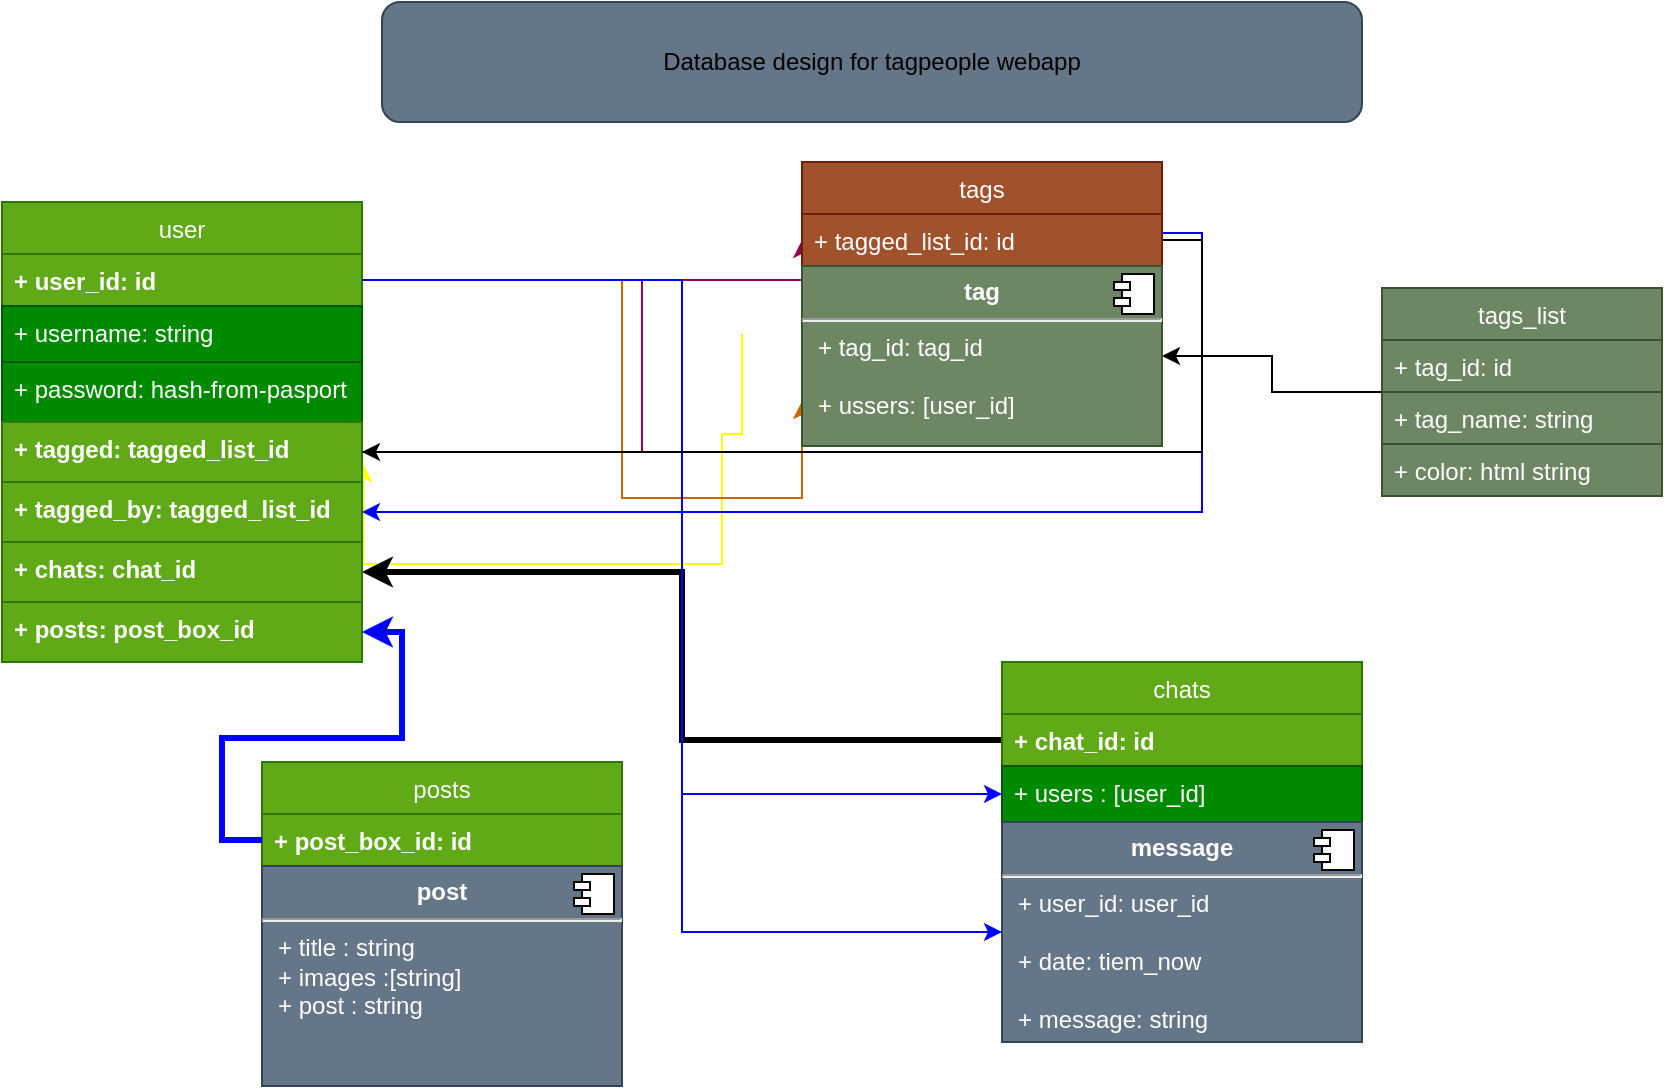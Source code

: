 <mxfile version="13.6.2" type="device"><diagram id="C23kgu8_vNM5LReywqZX" name="Page-1"><mxGraphModel dx="958" dy="632" grid="1" gridSize="10" guides="1" tooltips="1" connect="1" arrows="1" fold="1" page="1" pageScale="1" pageWidth="850" pageHeight="1100" math="0" shadow="0"><root><mxCell id="0"/><mxCell id="1" parent="0"/><mxCell id="bz0pX8rrfKoDWqucz6V6-45" style="edgeStyle=orthogonalEdgeStyle;rounded=0;orthogonalLoop=1;jettySize=auto;html=1;entryX=1;entryY=0.5;entryDx=0;entryDy=0;" parent="1" source="bz0pX8rrfKoDWqucz6V6-20" target="bz0pX8rrfKoDWqucz6V6-26" edge="1"><mxGeometry relative="1" as="geometry"/></mxCell><mxCell id="bz0pX8rrfKoDWqucz6V6-48" style="edgeStyle=orthogonalEdgeStyle;rounded=0;orthogonalLoop=1;jettySize=auto;html=1;exitX=0;exitY=0.5;exitDx=0;exitDy=0;entryX=1.004;entryY=0.706;entryDx=0;entryDy=0;entryPerimeter=0;strokeColor=#FFFF00;" parent="1" target="bz0pX8rrfKoDWqucz6V6-8" edge="1"><mxGeometry relative="1" as="geometry"><mxPoint x="370" y="186" as="sourcePoint"/><Array as="points"><mxPoint x="360" y="236"/><mxPoint x="360" y="301"/></Array></mxGeometry></mxCell><mxCell id="bz0pX8rrfKoDWqucz6V6-49" style="edgeStyle=orthogonalEdgeStyle;rounded=0;orthogonalLoop=1;jettySize=auto;html=1;exitX=0;exitY=0.5;exitDx=0;exitDy=0;entryX=1;entryY=0.5;entryDx=0;entryDy=0;strokeWidth=3;" parent="1" source="bz0pX8rrfKoDWqucz6V6-35" target="bz0pX8rrfKoDWqucz6V6-6" edge="1"><mxGeometry relative="1" as="geometry"/></mxCell><mxCell id="bz0pX8rrfKoDWqucz6V6-52" value="" style="rounded=1;whiteSpace=wrap;html=1;fillColor=#647687;strokeColor=#314354;fontColor=#ffffff;" parent="1" vertex="1"><mxGeometry x="190" y="20" width="490" height="60" as="geometry"/></mxCell><mxCell id="bz0pX8rrfKoDWqucz6V6-53" value="Database design for tagpeople webapp" style="text;html=1;strokeColor=none;fillColor=none;align=center;verticalAlign=middle;whiteSpace=wrap;rounded=0;" parent="1" vertex="1"><mxGeometry x="190" y="40" width="490" height="20" as="geometry"/></mxCell><mxCell id="bz0pX8rrfKoDWqucz6V6-1" value="user" style="swimlane;fontStyle=0;childLayout=stackLayout;horizontal=1;startSize=26;fillColor=#60a917;horizontalStack=0;resizeParent=1;resizeParentMax=0;resizeLast=0;collapsible=1;marginBottom=0;strokeColor=#2D7600;fontColor=#ffffff;" parent="1" vertex="1"><mxGeometry y="120" width="180" height="230" as="geometry"><mxRectangle x="130" y="170" width="60" height="26" as="alternateBounds"/></mxGeometry></mxCell><mxCell id="bz0pX8rrfKoDWqucz6V6-3" value="+ user_id: id" style="text;strokeColor=#2D7600;fillColor=#60a917;align=left;verticalAlign=top;spacingLeft=4;spacingRight=4;overflow=hidden;rotatable=0;points=[[0,0.5],[1,0.5]];portConstraint=eastwest;fontStyle=1;fontColor=#ffffff;" parent="bz0pX8rrfKoDWqucz6V6-1" vertex="1"><mxGeometry y="26" width="180" height="26" as="geometry"/></mxCell><mxCell id="bz0pX8rrfKoDWqucz6V6-4" value="+ username: string&#10;" style="text;strokeColor=#005700;fillColor=#008a00;align=left;verticalAlign=top;spacingLeft=4;spacingRight=4;overflow=hidden;rotatable=0;points=[[0,0.5],[1,0.5]];portConstraint=eastwest;fontColor=#ffffff;" parent="bz0pX8rrfKoDWqucz6V6-1" vertex="1"><mxGeometry y="52" width="180" height="28" as="geometry"/></mxCell><mxCell id="bz0pX8rrfKoDWqucz6V6-5" value="+ password: hash-from-pasport" style="text;strokeColor=#005700;fillColor=#008a00;align=left;verticalAlign=top;spacingLeft=4;spacingRight=4;overflow=hidden;rotatable=0;points=[[0,0.5],[1,0.5]];portConstraint=eastwest;fontColor=#ffffff;" parent="bz0pX8rrfKoDWqucz6V6-1" vertex="1"><mxGeometry y="80" width="180" height="30" as="geometry"/></mxCell><mxCell id="bz0pX8rrfKoDWqucz6V6-8" value="+ tagged: tagged_list_id" style="text;strokeColor=#2D7600;fillColor=#60a917;align=left;verticalAlign=top;spacingLeft=4;spacingRight=4;overflow=hidden;rotatable=0;points=[[0,0.5],[1,0.5]];portConstraint=eastwest;fontStyle=1;fontColor=#ffffff;" parent="bz0pX8rrfKoDWqucz6V6-1" vertex="1"><mxGeometry y="110" width="180" height="30" as="geometry"/></mxCell><mxCell id="bz0pX8rrfKoDWqucz6V6-7" value="+ tagged_by: tagged_list_id" style="text;strokeColor=#2D7600;fillColor=#60a917;align=left;verticalAlign=top;spacingLeft=4;spacingRight=4;overflow=hidden;rotatable=0;points=[[0,0.5],[1,0.5]];portConstraint=eastwest;fontStyle=1;fontColor=#ffffff;" parent="bz0pX8rrfKoDWqucz6V6-1" vertex="1"><mxGeometry y="140" width="180" height="30" as="geometry"/></mxCell><mxCell id="bz0pX8rrfKoDWqucz6V6-6" value="+ chats: chat_id" style="text;strokeColor=#2D7600;fillColor=#60a917;align=left;verticalAlign=top;spacingLeft=4;spacingRight=4;overflow=hidden;rotatable=0;points=[[0,0.5],[1,0.5]];portConstraint=eastwest;fontStyle=1;fontColor=#ffffff;" parent="bz0pX8rrfKoDWqucz6V6-1" vertex="1"><mxGeometry y="170" width="180" height="30" as="geometry"/></mxCell><mxCell id="bz0pX8rrfKoDWqucz6V6-10" value="+ posts: post_box_id" style="text;strokeColor=#2D7600;fillColor=#60a917;align=left;verticalAlign=top;spacingLeft=4;spacingRight=4;overflow=hidden;rotatable=0;points=[[0,0.5],[1,0.5]];portConstraint=eastwest;fontStyle=1;fontColor=#ffffff;" parent="bz0pX8rrfKoDWqucz6V6-1" vertex="1"><mxGeometry y="200" width="180" height="30" as="geometry"/></mxCell><mxCell id="bz0pX8rrfKoDWqucz6V6-57" style="edgeStyle=orthogonalEdgeStyle;rounded=0;orthogonalLoop=1;jettySize=auto;html=1;exitX=1;exitY=0.25;exitDx=0;exitDy=0;strokeColor=#0000FF;" parent="1" source="bz0pX8rrfKoDWqucz6V6-11" target="bz0pX8rrfKoDWqucz6V6-7" edge="1"><mxGeometry relative="1" as="geometry"/></mxCell><mxCell id="bz0pX8rrfKoDWqucz6V6-54" style="edgeStyle=orthogonalEdgeStyle;rounded=0;orthogonalLoop=1;jettySize=auto;html=1;exitX=1;exitY=0.5;exitDx=0;exitDy=0;entryX=0;entryY=0.75;entryDx=0;entryDy=0;strokeColor=#CC6600;" parent="1" source="bz0pX8rrfKoDWqucz6V6-3" target="bz0pX8rrfKoDWqucz6V6-26" edge="1"><mxGeometry relative="1" as="geometry"><Array as="points"><mxPoint x="310" y="159"/><mxPoint x="310" y="268"/></Array></mxGeometry></mxCell><mxCell id="bz0pX8rrfKoDWqucz6V6-56" style="edgeStyle=orthogonalEdgeStyle;rounded=0;orthogonalLoop=1;jettySize=auto;html=1;exitX=1;exitY=0.5;exitDx=0;exitDy=0;entryX=0;entryY=0.5;entryDx=0;entryDy=0;strokeColor=#99004D;" parent="1" source="bz0pX8rrfKoDWqucz6V6-8" target="bz0pX8rrfKoDWqucz6V6-12" edge="1"><mxGeometry relative="1" as="geometry"><Array as="points"><mxPoint x="320" y="245"/><mxPoint x="320" y="159"/></Array></mxGeometry></mxCell><mxCell id="bz0pX8rrfKoDWqucz6V6-34" value="chats" style="swimlane;fontStyle=0;childLayout=stackLayout;horizontal=1;startSize=26;fillColor=#60a917;horizontalStack=0;resizeParent=1;resizeParentMax=0;resizeLast=0;collapsible=1;marginBottom=0;strokeColor=#2D7600;fontColor=#ffffff;" parent="1" vertex="1"><mxGeometry x="500" y="350" width="180" height="190" as="geometry"><mxRectangle x="130" y="170" width="60" height="26" as="alternateBounds"/></mxGeometry></mxCell><mxCell id="bz0pX8rrfKoDWqucz6V6-35" value="+ chat_id: id" style="text;strokeColor=#2D7600;fillColor=#60a917;align=left;verticalAlign=top;spacingLeft=4;spacingRight=4;overflow=hidden;rotatable=0;points=[[0,0.5],[1,0.5]];portConstraint=eastwest;fontStyle=1;fontColor=#ffffff;" parent="bz0pX8rrfKoDWqucz6V6-34" vertex="1"><mxGeometry y="26" width="180" height="26" as="geometry"/></mxCell><mxCell id="bz0pX8rrfKoDWqucz6V6-36" value="+ users : [user_id]" style="text;strokeColor=#005700;fillColor=#008a00;align=left;verticalAlign=top;spacingLeft=4;spacingRight=4;overflow=hidden;rotatable=0;points=[[0,0.5],[1,0.5]];portConstraint=eastwest;fontColor=#ffffff;" parent="bz0pX8rrfKoDWqucz6V6-34" vertex="1"><mxGeometry y="52" width="180" height="28" as="geometry"/></mxCell><mxCell id="bz0pX8rrfKoDWqucz6V6-63" value="&lt;p style=&quot;margin: 0px ; margin-top: 6px ; text-align: center&quot;&gt;&lt;b&gt;message&lt;/b&gt;&lt;/p&gt;&lt;hr&gt;&lt;p style=&quot;margin: 0px ; margin-left: 8px&quot;&gt;+ user_id: user_id&lt;/p&gt;&lt;p style=&quot;margin: 0px ; margin-left: 8px&quot;&gt;&lt;br&gt;+ date: tiem_now&lt;/p&gt;&lt;p style=&quot;margin: 0px ; margin-left: 8px&quot;&gt;&lt;br&gt;&lt;/p&gt;&lt;p style=&quot;margin: 0px ; margin-left: 8px&quot;&gt;+ message: string&lt;/p&gt;&lt;p style=&quot;margin: 0px ; margin-left: 8px&quot;&gt;&lt;br&gt;&lt;/p&gt;" style="align=left;overflow=fill;html=1;dropTarget=0;fillColor=#647687;strokeColor=#314354;fontColor=#ffffff;" parent="bz0pX8rrfKoDWqucz6V6-34" vertex="1"><mxGeometry y="80" width="180" height="110" as="geometry"/></mxCell><mxCell id="bz0pX8rrfKoDWqucz6V6-64" value="" style="shape=component;jettyWidth=8;jettyHeight=4;" parent="bz0pX8rrfKoDWqucz6V6-63" vertex="1"><mxGeometry x="1" width="20" height="20" relative="1" as="geometry"><mxPoint x="-24" y="4" as="offset"/></mxGeometry></mxCell><mxCell id="bz0pX8rrfKoDWqucz6V6-58" style="edgeStyle=orthogonalEdgeStyle;rounded=0;orthogonalLoop=1;jettySize=auto;html=1;exitX=1;exitY=0.5;exitDx=0;exitDy=0;strokeColor=#0000FF;" parent="1" source="bz0pX8rrfKoDWqucz6V6-3" target="bz0pX8rrfKoDWqucz6V6-36" edge="1"><mxGeometry relative="1" as="geometry"/></mxCell><mxCell id="bz0pX8rrfKoDWqucz6V6-65" style="edgeStyle=orthogonalEdgeStyle;rounded=0;orthogonalLoop=1;jettySize=auto;html=1;exitX=1;exitY=0.5;exitDx=0;exitDy=0;entryX=0;entryY=0.5;entryDx=0;entryDy=0;strokeColor=#0000FF;" parent="1" source="bz0pX8rrfKoDWqucz6V6-3" target="bz0pX8rrfKoDWqucz6V6-63" edge="1"><mxGeometry relative="1" as="geometry"/></mxCell><mxCell id="bz0pX8rrfKoDWqucz6V6-66" value="posts" style="swimlane;fontStyle=0;childLayout=stackLayout;horizontal=1;startSize=26;fillColor=#60a917;horizontalStack=0;resizeParent=1;resizeParentMax=0;resizeLast=0;collapsible=1;marginBottom=0;strokeColor=#2D7600;fontColor=#ffffff;" parent="1" vertex="1"><mxGeometry x="130" y="400" width="180" height="162" as="geometry"><mxRectangle x="130" y="170" width="60" height="26" as="alternateBounds"/></mxGeometry></mxCell><mxCell id="bz0pX8rrfKoDWqucz6V6-67" value="+ post_box_id: id" style="text;strokeColor=#2D7600;fillColor=#60a917;align=left;verticalAlign=top;spacingLeft=4;spacingRight=4;overflow=hidden;rotatable=0;points=[[0,0.5],[1,0.5]];portConstraint=eastwest;fontStyle=1;fontColor=#ffffff;" parent="bz0pX8rrfKoDWqucz6V6-66" vertex="1"><mxGeometry y="26" width="180" height="26" as="geometry"/></mxCell><mxCell id="bz0pX8rrfKoDWqucz6V6-69" value="&lt;p style=&quot;margin: 0px ; margin-top: 6px ; text-align: center&quot;&gt;&lt;b&gt;post&lt;/b&gt;&lt;/p&gt;&lt;hr&gt;&lt;p style=&quot;margin: 0px ; margin-left: 8px&quot;&gt;+ title : string&lt;/p&gt;&lt;p style=&quot;margin: 0px ; margin-left: 8px&quot;&gt;+ images :[string]&lt;/p&gt;&lt;p style=&quot;margin: 0px ; margin-left: 8px&quot;&gt;+ post : string&lt;/p&gt;&lt;p style=&quot;margin: 0px ; margin-left: 8px&quot;&gt;&lt;br&gt;&lt;/p&gt;" style="align=left;overflow=fill;html=1;dropTarget=0;fillColor=#647687;strokeColor=#314354;fontColor=#ffffff;" parent="bz0pX8rrfKoDWqucz6V6-66" vertex="1"><mxGeometry y="52" width="180" height="110" as="geometry"/></mxCell><mxCell id="bz0pX8rrfKoDWqucz6V6-70" value="" style="shape=component;jettyWidth=8;jettyHeight=4;" parent="bz0pX8rrfKoDWqucz6V6-69" vertex="1"><mxGeometry x="1" width="20" height="20" relative="1" as="geometry"><mxPoint x="-24" y="4" as="offset"/></mxGeometry></mxCell><mxCell id="bz0pX8rrfKoDWqucz6V6-71" style="edgeStyle=orthogonalEdgeStyle;rounded=0;orthogonalLoop=1;jettySize=auto;html=1;entryX=1;entryY=0.5;entryDx=0;entryDy=0;strokeColor=#0000FF;strokeWidth=3;" parent="1" source="bz0pX8rrfKoDWqucz6V6-67" target="bz0pX8rrfKoDWqucz6V6-10" edge="1"><mxGeometry relative="1" as="geometry"/></mxCell><mxCell id="bz0pX8rrfKoDWqucz6V6-20" value="tags_list" style="swimlane;fontStyle=0;childLayout=stackLayout;horizontal=1;startSize=26;fillColor=#6d8764;horizontalStack=0;resizeParent=1;resizeParentMax=0;resizeLast=0;collapsible=1;marginBottom=0;strokeColor=#3A5431;fontColor=#ffffff;" parent="1" vertex="1"><mxGeometry x="690" y="163" width="140" height="104" as="geometry"/></mxCell><mxCell id="bz0pX8rrfKoDWqucz6V6-21" value="+ tag_id: id&#10;" style="text;strokeColor=#3A5431;fillColor=#6d8764;align=left;verticalAlign=top;spacingLeft=4;spacingRight=4;overflow=hidden;rotatable=0;points=[[0,0.5],[1,0.5]];portConstraint=eastwest;fontColor=#ffffff;" parent="bz0pX8rrfKoDWqucz6V6-20" vertex="1"><mxGeometry y="26" width="140" height="26" as="geometry"/></mxCell><mxCell id="bz0pX8rrfKoDWqucz6V6-25" value="+ tag_name: string" style="text;strokeColor=#3A5431;fillColor=#6d8764;align=left;verticalAlign=top;spacingLeft=4;spacingRight=4;overflow=hidden;rotatable=0;points=[[0,0.5],[1,0.5]];portConstraint=eastwest;fontColor=#ffffff;" parent="bz0pX8rrfKoDWqucz6V6-20" vertex="1"><mxGeometry y="52" width="140" height="26" as="geometry"/></mxCell><mxCell id="bz0pX8rrfKoDWqucz6V6-24" value="+ color: html string" style="text;strokeColor=#3A5431;fillColor=#6d8764;align=left;verticalAlign=top;spacingLeft=4;spacingRight=4;overflow=hidden;rotatable=0;points=[[0,0.5],[1,0.5]];portConstraint=eastwest;fontColor=#ffffff;" parent="bz0pX8rrfKoDWqucz6V6-20" vertex="1"><mxGeometry y="78" width="140" height="26" as="geometry"/></mxCell><mxCell id="FWin5MvY_3D7CHwr7hk1-1" style="edgeStyle=orthogonalEdgeStyle;rounded=0;orthogonalLoop=1;jettySize=auto;html=1;exitX=1;exitY=0.5;exitDx=0;exitDy=0;entryX=1;entryY=0.5;entryDx=0;entryDy=0;" edge="1" parent="1" source="bz0pX8rrfKoDWqucz6V6-12" target="bz0pX8rrfKoDWqucz6V6-8"><mxGeometry relative="1" as="geometry"/></mxCell><mxCell id="bz0pX8rrfKoDWqucz6V6-11" value="tags" style="swimlane;fontStyle=0;childLayout=stackLayout;horizontal=1;startSize=26;fillColor=#a0522d;horizontalStack=0;resizeParent=1;resizeParentMax=0;resizeLast=0;collapsible=1;marginBottom=0;strokeColor=#6D1F00;fontColor=#ffffff;" parent="1" vertex="1"><mxGeometry x="400" y="100" width="180" height="142" as="geometry"/></mxCell><mxCell id="bz0pX8rrfKoDWqucz6V6-12" value="+ tagged_list_id: id" style="text;strokeColor=#6D1F00;fillColor=#a0522d;align=left;verticalAlign=top;spacingLeft=4;spacingRight=4;overflow=hidden;rotatable=0;points=[[0,0.5],[1,0.5]];portConstraint=eastwest;fontColor=#ffffff;" parent="bz0pX8rrfKoDWqucz6V6-11" vertex="1"><mxGeometry y="26" width="180" height="26" as="geometry"/></mxCell><mxCell id="bz0pX8rrfKoDWqucz6V6-26" value="&lt;p style=&quot;margin: 0px ; margin-top: 6px ; text-align: center&quot;&gt;&lt;b&gt;tag&lt;/b&gt;&lt;/p&gt;&lt;hr&gt;&lt;p style=&quot;margin: 0px ; margin-left: 8px&quot;&gt;+ tag_id: tag_id&lt;/p&gt;&lt;p style=&quot;margin: 0px ; margin-left: 8px&quot;&gt;&lt;br&gt;+ ussers: [user_id]&lt;/p&gt;" style="align=left;overflow=fill;html=1;dropTarget=0;fillColor=#6d8764;strokeColor=#3A5431;fontColor=#ffffff;" parent="bz0pX8rrfKoDWqucz6V6-11" vertex="1"><mxGeometry y="52" width="180" height="90" as="geometry"/></mxCell><mxCell id="bz0pX8rrfKoDWqucz6V6-27" value="" style="shape=component;jettyWidth=8;jettyHeight=4;" parent="bz0pX8rrfKoDWqucz6V6-26" vertex="1"><mxGeometry x="1" width="20" height="20" relative="1" as="geometry"><mxPoint x="-24" y="4" as="offset"/></mxGeometry></mxCell></root></mxGraphModel></diagram></mxfile>